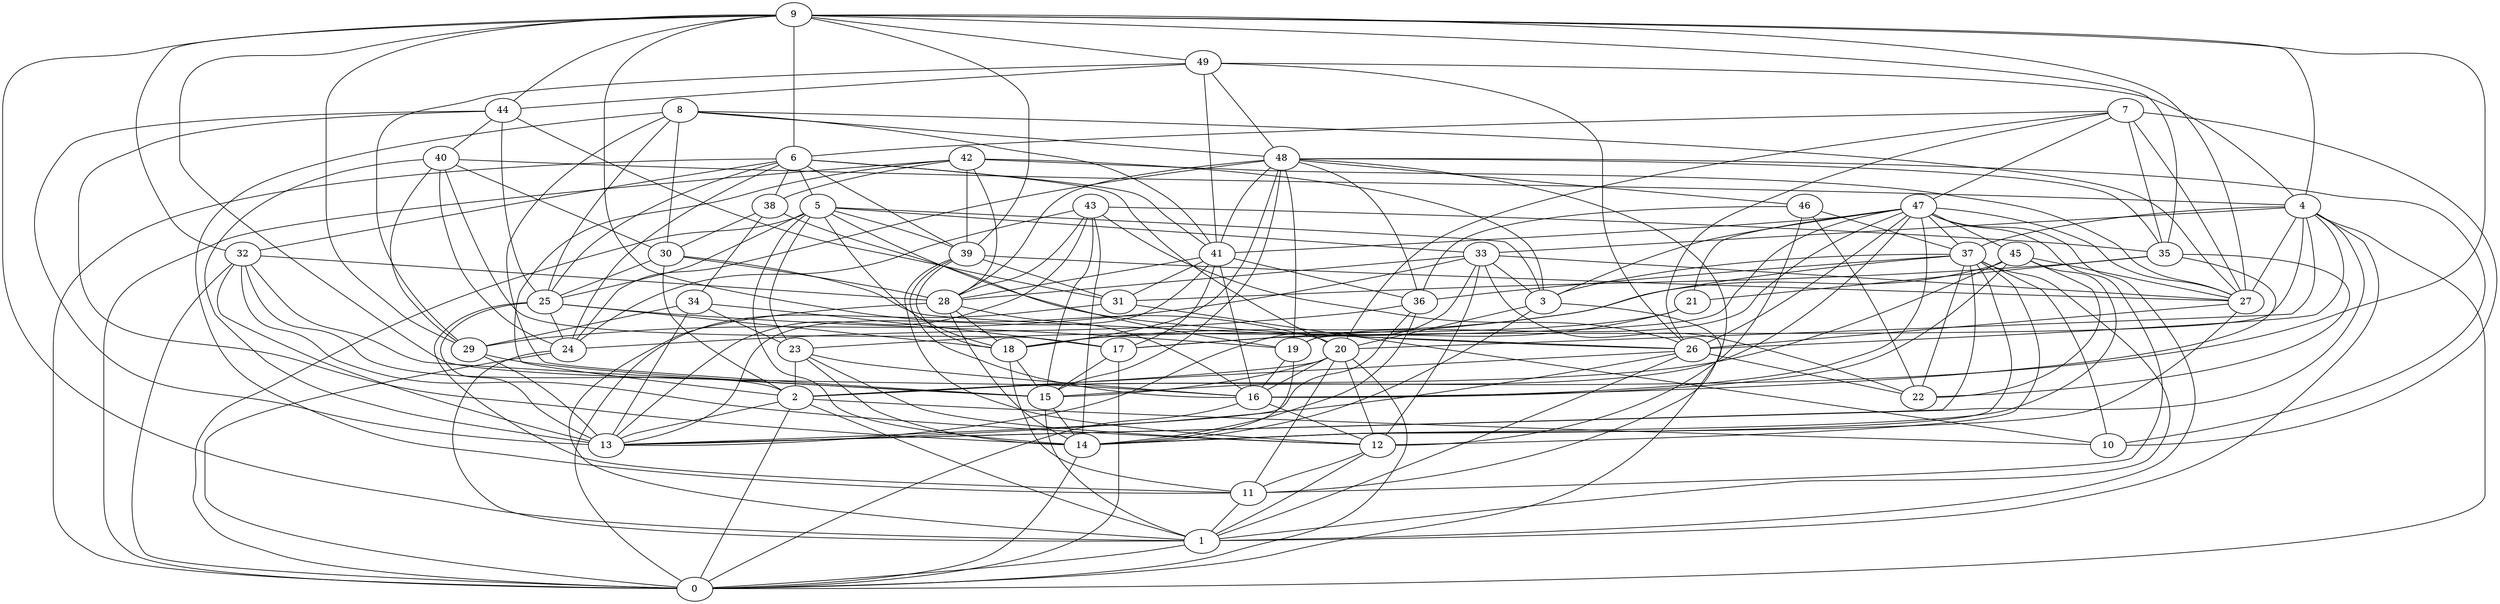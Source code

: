 digraph GG_graph {

subgraph G_graph {
edge [color = black]
"7" -> "27" [dir = none]
"7" -> "26" [dir = none]
"7" -> "35" [dir = none]
"38" -> "34" [dir = none]
"38" -> "26" [dir = none]
"38" -> "30" [dir = none]
"11" -> "1" [dir = none]
"39" -> "27" [dir = none]
"39" -> "18" [dir = none]
"9" -> "49" [dir = none]
"9" -> "1" [dir = none]
"9" -> "39" [dir = none]
"9" -> "44" [dir = none]
"9" -> "16" [dir = none]
"9" -> "27" [dir = none]
"9" -> "35" [dir = none]
"9" -> "2" [dir = none]
"9" -> "32" [dir = none]
"24" -> "0" [dir = none]
"24" -> "1" [dir = none]
"46" -> "12" [dir = none]
"46" -> "36" [dir = none]
"46" -> "22" [dir = none]
"31" -> "0" [dir = none]
"33" -> "12" [dir = none]
"33" -> "22" [dir = none]
"33" -> "28" [dir = none]
"47" -> "17" [dir = none]
"47" -> "37" [dir = none]
"47" -> "21" [dir = none]
"47" -> "19" [dir = none]
"47" -> "45" [dir = none]
"47" -> "26" [dir = none]
"47" -> "16" [dir = none]
"47" -> "41" [dir = none]
"16" -> "0" [dir = none]
"15" -> "1" [dir = none]
"29" -> "15" [dir = none]
"44" -> "31" [dir = none]
"44" -> "40" [dir = none]
"12" -> "1" [dir = none]
"12" -> "11" [dir = none]
"34" -> "13" [dir = none]
"34" -> "23" [dir = none]
"14" -> "0" [dir = none]
"37" -> "10" [dir = none]
"37" -> "36" [dir = none]
"37" -> "13" [dir = none]
"37" -> "12" [dir = none]
"37" -> "14" [dir = none]
"37" -> "1" [dir = none]
"32" -> "13" [dir = none]
"32" -> "2" [dir = none]
"32" -> "15" [dir = none]
"32" -> "0" [dir = none]
"26" -> "22" [dir = none]
"26" -> "2" [dir = none]
"48" -> "24" [dir = none]
"48" -> "11" [dir = none]
"48" -> "10" [dir = none]
"48" -> "18" [dir = none]
"48" -> "28" [dir = none]
"48" -> "35" [dir = none]
"48" -> "19" [dir = none]
"48" -> "46" [dir = none]
"48" -> "41" [dir = none]
"18" -> "15" [dir = none]
"23" -> "12" [dir = none]
"23" -> "2" [dir = none]
"23" -> "14" [dir = none]
"21" -> "18" [dir = none]
"20" -> "11" [dir = none]
"20" -> "15" [dir = none]
"20" -> "12" [dir = none]
"20" -> "16" [dir = none]
"20" -> "2" [dir = none]
"36" -> "13" [dir = none]
"1" -> "0" [dir = none]
"40" -> "29" [dir = none]
"40" -> "13" [dir = none]
"40" -> "17" [dir = none]
"40" -> "4" [dir = none]
"17" -> "15" [dir = none]
"5" -> "0" [dir = none]
"5" -> "25" [dir = none]
"5" -> "19" [dir = none]
"5" -> "18" [dir = none]
"5" -> "39" [dir = none]
"43" -> "28" [dir = none]
"43" -> "14" [dir = none]
"43" -> "26" [dir = none]
"43" -> "35" [dir = none]
"19" -> "16" [dir = none]
"19" -> "14" [dir = none]
"8" -> "30" [dir = none]
"8" -> "48" [dir = none]
"8" -> "27" [dir = none]
"8" -> "41" [dir = none]
"28" -> "14" [dir = none]
"28" -> "1" [dir = none]
"28" -> "18" [dir = none]
"28" -> "16" [dir = none]
"41" -> "28" [dir = none]
"41" -> "31" [dir = none]
"41" -> "17" [dir = none]
"41" -> "16" [dir = none]
"41" -> "36" [dir = none]
"35" -> "21" [dir = none]
"35" -> "16" [dir = none]
"35" -> "31" [dir = none]
"27" -> "14" [dir = none]
"27" -> "26" [dir = none]
"42" -> "38" [dir = none]
"42" -> "3" [dir = none]
"42" -> "27" [dir = none]
"42" -> "0" [dir = none]
"49" -> "26" [dir = none]
"49" -> "4" [dir = none]
"49" -> "48" [dir = none]
"49" -> "29" [dir = none]
"25" -> "13" [dir = none]
"25" -> "24" [dir = none]
"25" -> "11" [dir = none]
"2" -> "13" [dir = none]
"2" -> "0" [dir = none]
"2" -> "10" [dir = none]
"4" -> "37" [dir = none]
"4" -> "1" [dir = none]
"4" -> "26" [dir = none]
"4" -> "19" [dir = none]
"4" -> "0" [dir = none]
"4" -> "13" [dir = none]
"4" -> "27" [dir = none]
"4" -> "33" [dir = none]
"6" -> "24" [dir = none]
"6" -> "41" [dir = none]
"6" -> "20" [dir = none]
"6" -> "0" [dir = none]
"6" -> "38" [dir = none]
"6" -> "25" [dir = none]
"45" -> "27" [dir = none]
"45" -> "14" [dir = none]
"45" -> "16" [dir = none]
"30" -> "25" [dir = none]
"30" -> "2" [dir = none]
"3" -> "14" [dir = none]
"3" -> "20" [dir = none]
"25" -> "19" [dir = none]
"35" -> "22" [dir = none]
"5" -> "33" [dir = none]
"33" -> "29" [dir = none]
"7" -> "47" [dir = none]
"26" -> "13" [dir = none]
"16" -> "12" [dir = none]
"9" -> "20" [dir = none]
"45" -> "22" [dir = none]
"34" -> "17" [dir = none]
"42" -> "2" [dir = none]
"21" -> "17" [dir = none]
"42" -> "28" [dir = none]
"43" -> "13" [dir = none]
"37" -> "3" [dir = none]
"5" -> "14" [dir = none]
"8" -> "11" [dir = none]
"6" -> "32" [dir = none]
"25" -> "18" [dir = none]
"8" -> "15" [dir = none]
"36" -> "14" [dir = none]
"48" -> "36" [dir = none]
"3" -> "0" [dir = none]
"47" -> "27" [dir = none]
"2" -> "1" [dir = none]
"5" -> "23" [dir = none]
"31" -> "10" [dir = none]
"9" -> "6" [dir = none]
"9" -> "4" [dir = none]
"7" -> "20" [dir = none]
"49" -> "44" [dir = none]
"18" -> "11" [dir = none]
"47" -> "15" [dir = none]
"7" -> "10" [dir = none]
"37" -> "18" [dir = none]
"23" -> "16" [dir = none]
"40" -> "24" [dir = none]
"9" -> "29" [dir = none]
"29" -> "13" [dir = none]
"8" -> "25" [dir = none]
"43" -> "24" [dir = none]
"44" -> "13" [dir = none]
"33" -> "13" [dir = none]
"44" -> "14" [dir = none]
"30" -> "26" [dir = none]
"17" -> "0" [dir = none]
"33" -> "27" [dir = none]
"45" -> "23" [dir = none]
"39" -> "31" [dir = none]
"7" -> "6" [dir = none]
"41" -> "13" [dir = none]
"32" -> "12" [dir = none]
"45" -> "2" [dir = none]
"46" -> "37" [dir = none]
"5" -> "3" [dir = none]
"47" -> "11" [dir = none]
"49" -> "41" [dir = none]
"39" -> "12" [dir = none]
"20" -> "0" [dir = none]
"42" -> "39" [dir = none]
"47" -> "3" [dir = none]
"43" -> "15" [dir = none]
"15" -> "14" [dir = none]
"36" -> "24" [dir = none]
"39" -> "16" [dir = none]
"6" -> "39" [dir = none]
"33" -> "3" [dir = none]
"34" -> "29" [dir = none]
"4" -> "20" [dir = none]
"40" -> "30" [dir = none]
"48" -> "15" [dir = none]
"6" -> "5" [dir = none]
"30" -> "28" [dir = none]
"32" -> "28" [dir = none]
"26" -> "1" [dir = none]
"44" -> "25" [dir = none]
"37" -> "22" [dir = none]
"47" -> "1" [dir = none]
}

}
